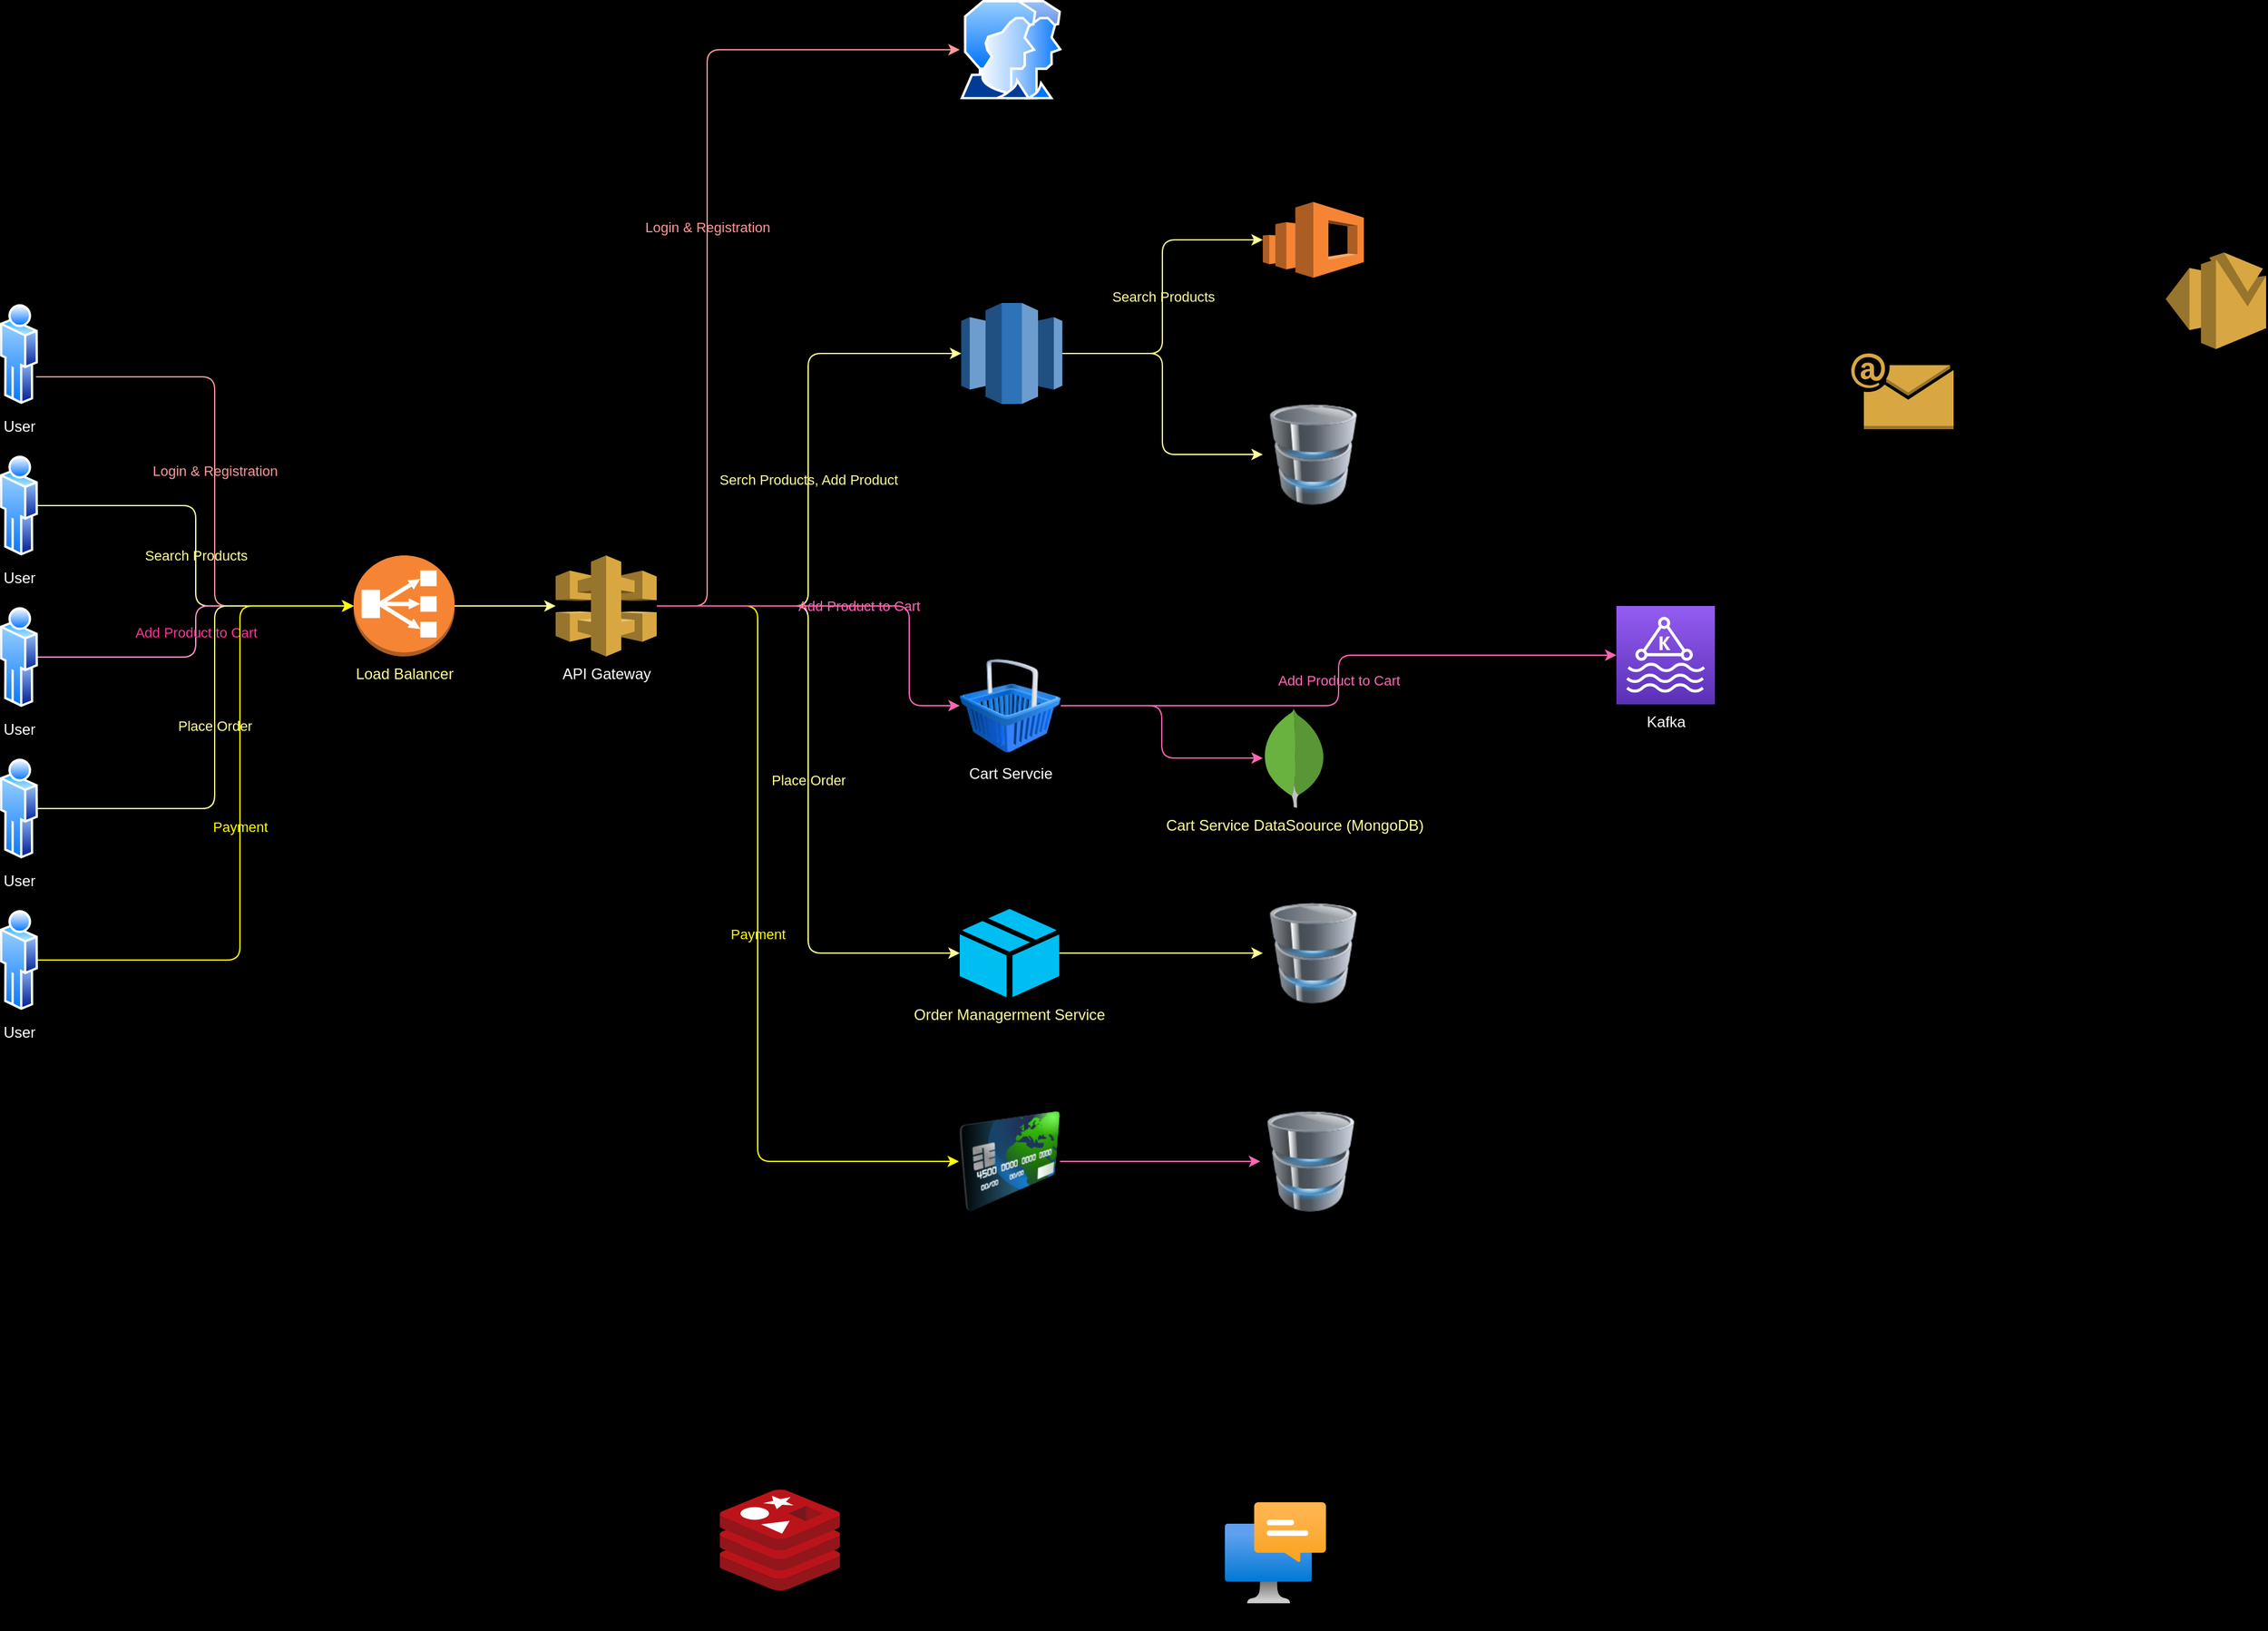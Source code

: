 <mxfile>
    <diagram id="8pjq1kX_kkjUbbWB-bO0" name="Page-1">
        <mxGraphModel dx="2238" dy="1412" grid="0" gridSize="10" guides="1" tooltips="1" connect="1" arrows="1" fold="1" page="0" pageScale="1" pageWidth="850" pageHeight="1100" background="#000000" math="0" shadow="0">
            <root>
                <mxCell id="0"/>
                <mxCell id="1" parent="0"/>
                <mxCell id="28" value="Search Products" style="edgeStyle=elbowEdgeStyle;html=1;entryX=0;entryY=0.5;entryDx=0;entryDy=0;entryPerimeter=0;fontColor=#FFFF99;labelBackgroundColor=none;strokeColor=#FFFF99;" parent="1" source="2" target="11" edge="1">
                    <mxGeometry relative="1" as="geometry"/>
                </mxCell>
                <mxCell id="32" value="" style="edgeStyle=elbowEdgeStyle;html=1;fontColor=#FFFF99;labelBackgroundColor=none;strokeColor=#FFFF99;" parent="1" source="2" target="9" edge="1">
                    <mxGeometry relative="1" as="geometry"/>
                </mxCell>
                <mxCell id="2" value="Product Catalog Service" style="outlineConnect=0;dashed=0;verticalLabelPosition=bottom;verticalAlign=top;align=center;html=1;shape=mxgraph.aws3.redshift;fillColor=#2E73B8;gradientColor=none;" parent="1" vertex="1">
                    <mxGeometry x="321.24" y="200" width="80" height="80" as="geometry"/>
                </mxCell>
                <mxCell id="67" value="Email Verifcation Secret, Welcome Email" style="edgeStyle=elbowEdgeStyle;html=1;labelBackgroundColor=none;" edge="1" parent="1" source="3" target="14">
                    <mxGeometry relative="1" as="geometry">
                        <Array as="points">
                            <mxPoint x="790" y="250"/>
                        </Array>
                    </mxGeometry>
                </mxCell>
                <mxCell id="3" value="User Management Service" style="aspect=fixed;perimeter=ellipsePerimeter;html=1;align=center;shadow=0;dashed=0;spacingTop=3;image;image=img/lib/active_directory/user_accounts.svg;labelBackgroundColor=none;" parent="1" vertex="1">
                    <mxGeometry x="320" y="-40" width="81.24" height="78.8" as="geometry"/>
                </mxCell>
                <mxCell id="56" style="edgeStyle=elbowEdgeStyle;html=1;labelBackgroundColor=none;strokeColor=#FF66B3;fontColor=#FF66B3;" parent="1" source="7" target="57" edge="1">
                    <mxGeometry relative="1" as="geometry">
                        <mxPoint x="490" y="970" as="targetPoint"/>
                    </mxGeometry>
                </mxCell>
                <mxCell id="7" value="Payment Service" style="image;html=1;image=img/lib/clip_art/finance/Credit_Card_128x128.png;labelBackgroundColor=none;" parent="1" vertex="1">
                    <mxGeometry x="319.38" y="840" width="80" height="80" as="geometry"/>
                </mxCell>
                <mxCell id="8" value="Notification&lt;br&gt;" style="aspect=fixed;html=1;points=[];align=center;image;fontSize=12;image=img/lib/azure2/other/Windows_Notification_Services.svg;labelBackgroundColor=none;" parent="1" vertex="1">
                    <mxGeometry x="530" y="1150" width="80" height="80" as="geometry"/>
                </mxCell>
                <mxCell id="9" value="Product Service DataSource (MySql)" style="image;html=1;image=img/lib/clip_art/computers/Database_128x128.png;labelBackgroundColor=none;" parent="1" vertex="1">
                    <mxGeometry x="560" y="280" width="80" height="80" as="geometry"/>
                </mxCell>
                <mxCell id="10" value="Redis" style="sketch=0;aspect=fixed;html=1;points=[];align=center;image;fontSize=12;image=img/lib/mscae/Cache_Redis_Product.svg;labelBackgroundColor=none;" parent="1" vertex="1">
                    <mxGeometry x="130" y="1140" width="95.23" height="80" as="geometry"/>
                </mxCell>
                <mxCell id="11" value="Elastic Search" style="outlineConnect=0;dashed=0;verticalLabelPosition=bottom;verticalAlign=top;align=center;html=1;shape=mxgraph.aws3.elasticsearch_service;fillColor=#F58534;gradientColor=none;" parent="1" vertex="1">
                    <mxGeometry x="560" y="120" width="80" height="60" as="geometry"/>
                </mxCell>
                <mxCell id="69" value="Emails" style="edgeStyle=elbowEdgeStyle;html=1;labelBackgroundColor=none;" edge="1" parent="1" source="14" target="65">
                    <mxGeometry relative="1" as="geometry"/>
                </mxCell>
                <mxCell id="14" value="Kafka" style="sketch=0;points=[[0,0,0],[0.25,0,0],[0.5,0,0],[0.75,0,0],[1,0,0],[0,1,0],[0.25,1,0],[0.5,1,0],[0.75,1,0],[1,1,0],[0,0.25,0],[0,0.5,0],[0,0.75,0],[1,0.25,0],[1,0.5,0],[1,0.75,0]];outlineConnect=0;fontColor=#FFFFFF;gradientColor=#945DF2;gradientDirection=north;fillColor=#5A30B5;strokeColor=#ffffff;dashed=0;verticalLabelPosition=bottom;verticalAlign=top;align=center;html=1;fontSize=12;fontStyle=0;aspect=fixed;shape=mxgraph.aws4.resourceIcon;resIcon=mxgraph.aws4.managed_streaming_for_kafka;" parent="1" vertex="1">
                    <mxGeometry x="840" y="440" width="78" height="78" as="geometry"/>
                </mxCell>
                <mxCell id="17" value="Login &amp;amp; Registration" style="edgeStyle=elbowEdgeStyle;html=1;fontColor=#FF9999;exitX=1;exitY=0.75;exitDx=0;exitDy=0;labelBackgroundColor=none;strokeColor=#FF9999;" parent="1" source="16" target="38" edge="1">
                    <mxGeometry relative="1" as="geometry">
                        <mxPoint x="-249.0" y="439.46" as="sourcePoint"/>
                        <mxPoint x="1" y="439.929" as="targetPoint"/>
                        <Array as="points">
                            <mxPoint x="-270" y="350"/>
                        </Array>
                    </mxGeometry>
                </mxCell>
                <mxCell id="16" value="User" style="aspect=fixed;perimeter=ellipsePerimeter;html=1;align=center;shadow=0;dashed=0;spacingTop=3;image;image=img/lib/active_directory/user.svg;fontColor=#FFFFFF;labelBackgroundColor=none;" parent="1" vertex="1">
                    <mxGeometry x="-440" y="200" width="30" height="81.08" as="geometry"/>
                </mxCell>
                <mxCell id="19" value="Login &amp;amp; Registration" style="edgeStyle=elbowEdgeStyle;html=1;fontColor=#FF9999;labelBackgroundColor=none;strokeColor=#FF9999;" parent="1" source="18" target="3" edge="1">
                    <mxGeometry relative="1" as="geometry">
                        <mxPoint x="240" as="targetPoint"/>
                        <Array as="points">
                            <mxPoint x="120" y="220"/>
                        </Array>
                    </mxGeometry>
                </mxCell>
                <mxCell id="26" value="Serch Products, Add Product" style="edgeStyle=elbowEdgeStyle;html=1;fontColor=#FFFF99;labelBackgroundColor=none;strokeColor=#FFFF99;" parent="1" source="18" target="2" edge="1">
                    <mxGeometry relative="1" as="geometry">
                        <mxPoint x="240" y="240" as="targetPoint"/>
                        <Array as="points">
                            <mxPoint x="200" y="320"/>
                        </Array>
                    </mxGeometry>
                </mxCell>
                <mxCell id="51" value="Place Order" style="edgeStyle=elbowEdgeStyle;html=1;labelBackgroundColor=none;strokeColor=#FFFF99;fontColor=#FFFF99;" parent="1" source="18" target="42" edge="1">
                    <mxGeometry relative="1" as="geometry"/>
                </mxCell>
                <mxCell id="55" value="Payment" style="edgeStyle=elbowEdgeStyle;html=1;labelBackgroundColor=none;strokeColor=#FFFF00;fontColor=#FFFF00;" parent="1" source="18" target="7" edge="1">
                    <mxGeometry relative="1" as="geometry">
                        <Array as="points">
                            <mxPoint x="160" y="660"/>
                        </Array>
                    </mxGeometry>
                </mxCell>
                <mxCell id="63" value="Add Product to Cart" style="edgeStyle=elbowEdgeStyle;html=1;labelBackgroundColor=none;strokeColor=#FF66B3;fontColor=#FF66B3;" parent="1" source="18" target="33" edge="1">
                    <mxGeometry relative="1" as="geometry">
                        <Array as="points">
                            <mxPoint x="280" y="440"/>
                        </Array>
                    </mxGeometry>
                </mxCell>
                <mxCell id="18" value="API Gateway" style="outlineConnect=0;dashed=0;verticalLabelPosition=bottom;verticalAlign=top;align=center;html=1;shape=mxgraph.aws3.api_gateway;fillColor=#D9A741;gradientColor=none;fontColor=#FFFFFF;" parent="1" vertex="1">
                    <mxGeometry y="400" width="80" height="80" as="geometry"/>
                </mxCell>
                <mxCell id="23" value="Search Products" style="edgeStyle=elbowEdgeStyle;html=1;fontColor=#FFFF99;labelBackgroundColor=none;strokeColor=#FFFF99;" parent="1" source="22" target="38" edge="1">
                    <mxGeometry relative="1" as="geometry"/>
                </mxCell>
                <mxCell id="22" value="User" style="aspect=fixed;perimeter=ellipsePerimeter;html=1;align=center;shadow=0;dashed=0;spacingTop=3;image;image=img/lib/active_directory/user.svg;fontColor=#FFFFFF;labelBackgroundColor=none;" parent="1" vertex="1">
                    <mxGeometry x="-440" y="320" width="30" height="81.08" as="geometry"/>
                </mxCell>
                <mxCell id="30" value="Add Product to Cart" style="edgeStyle=elbowEdgeStyle;html=1;fontColor=#FF3399;labelBackgroundColor=none;strokeColor=#FF99CC;" parent="1" source="29" target="38" edge="1">
                    <mxGeometry x="-0.001" relative="1" as="geometry">
                        <mxPoint x="-240" y="440" as="targetPoint"/>
                        <Array as="points"/>
                        <mxPoint as="offset"/>
                    </mxGeometry>
                </mxCell>
                <mxCell id="29" value="User" style="aspect=fixed;perimeter=ellipsePerimeter;html=1;align=center;shadow=0;dashed=0;spacingTop=3;image;image=img/lib/active_directory/user.svg;fontColor=#FFFFFF;labelBackgroundColor=none;" parent="1" vertex="1">
                    <mxGeometry x="-440" y="440" width="30" height="81.08" as="geometry"/>
                </mxCell>
                <mxCell id="37" value="Add Product to Cart" style="edgeStyle=elbowEdgeStyle;html=1;fontColor=#FF66B3;labelBackgroundColor=none;strokeColor=#FF66B3;" parent="1" source="33" target="14" edge="1">
                    <mxGeometry relative="1" as="geometry"/>
                </mxCell>
                <mxCell id="46" style="edgeStyle=elbowEdgeStyle;html=1;labelBackgroundColor=none;strokeColor=#FF66B3;fontColor=#FF66B3;" parent="1" source="33" target="45" edge="1">
                    <mxGeometry relative="1" as="geometry"/>
                </mxCell>
                <mxCell id="33" value="Cart Servcie" style="image;html=1;image=img/lib/clip_art/finance/Shopping_Cart_128x128.png;fontColor=#FFFFFF;labelBackgroundColor=none;" parent="1" vertex="1">
                    <mxGeometry x="320.0" y="479" width="80" height="80" as="geometry"/>
                </mxCell>
                <mxCell id="40" style="edgeStyle=elbowEdgeStyle;html=1;labelBackgroundColor=none;strokeColor=#FFFF99;fontColor=#FFFF99;" parent="1" source="38" target="18" edge="1">
                    <mxGeometry relative="1" as="geometry"/>
                </mxCell>
                <mxCell id="38" value="Load Balancer" style="outlineConnect=0;dashed=0;verticalLabelPosition=bottom;verticalAlign=top;align=center;html=1;shape=mxgraph.aws3.classic_load_balancer;fillColor=#F58534;gradientColor=none;labelBackgroundColor=none;fontColor=#FFFF99;" parent="1" vertex="1">
                    <mxGeometry x="-160" y="400" width="80" height="80" as="geometry"/>
                </mxCell>
                <mxCell id="53" style="edgeStyle=elbowEdgeStyle;html=1;labelBackgroundColor=none;strokeColor=#FFFF99;fontColor=#FFFF99;" parent="1" source="42" target="52" edge="1">
                    <mxGeometry relative="1" as="geometry"/>
                </mxCell>
                <mxCell id="42" value="Order Managerment Service" style="verticalLabelPosition=bottom;html=1;verticalAlign=top;align=center;strokeColor=none;fillColor=#00BEF2;shape=mxgraph.azure.cloud_service_package_file;labelBackgroundColor=none;fontColor=#FFFF99;" parent="1" vertex="1">
                    <mxGeometry x="320" y="680" width="78.76" height="70" as="geometry"/>
                </mxCell>
                <mxCell id="45" value="Cart Service DataSoource (MongoDB)" style="dashed=0;outlineConnect=0;html=1;align=center;labelPosition=center;verticalLabelPosition=bottom;verticalAlign=top;shape=mxgraph.weblogos.mongodb;labelBackgroundColor=none;fontColor=#FFFF99;" parent="1" vertex="1">
                    <mxGeometry x="560" y="521.08" width="50" height="78.92" as="geometry"/>
                </mxCell>
                <mxCell id="50" value="Place Order" style="edgeStyle=elbowEdgeStyle;html=1;labelBackgroundColor=none;strokeColor=#FFFF99;fontColor=#FFFF99;" parent="1" source="49" target="38" edge="1">
                    <mxGeometry relative="1" as="geometry">
                        <Array as="points">
                            <mxPoint x="-270" y="520"/>
                        </Array>
                    </mxGeometry>
                </mxCell>
                <mxCell id="49" value="User" style="aspect=fixed;perimeter=ellipsePerimeter;html=1;align=center;shadow=0;dashed=0;spacingTop=3;image;image=img/lib/active_directory/user.svg;fontColor=#FFFFFF;labelBackgroundColor=none;" parent="1" vertex="1">
                    <mxGeometry x="-440" y="560" width="30" height="81.08" as="geometry"/>
                </mxCell>
                <mxCell id="52" value="Order Management Service DataSource (MySql)" style="image;html=1;image=img/lib/clip_art/computers/Database_128x128.png;labelBackgroundColor=none;" parent="1" vertex="1">
                    <mxGeometry x="560" y="675" width="80" height="80" as="geometry"/>
                </mxCell>
                <mxCell id="57" value="Payment Service DataSource (MySql)" style="image;html=1;image=img/lib/clip_art/computers/Database_128x128.png;labelBackgroundColor=none;" parent="1" vertex="1">
                    <mxGeometry x="558" y="840" width="80" height="80" as="geometry"/>
                </mxCell>
                <mxCell id="60" value="Payment" style="edgeStyle=elbowEdgeStyle;html=1;labelBackgroundColor=none;strokeColor=#FFFF00;fontColor=#FFFF00;" parent="1" source="59" target="38" edge="1">
                    <mxGeometry relative="1" as="geometry">
                        <Array as="points">
                            <mxPoint x="-250" y="580"/>
                        </Array>
                    </mxGeometry>
                </mxCell>
                <mxCell id="59" value="User" style="aspect=fixed;perimeter=ellipsePerimeter;html=1;align=center;shadow=0;dashed=0;spacingTop=3;image;image=img/lib/active_directory/user.svg;fontColor=#FFFFFF;labelBackgroundColor=none;" parent="1" vertex="1">
                    <mxGeometry x="-440" y="680" width="30" height="81.08" as="geometry"/>
                </mxCell>
                <mxCell id="73" value="Emails" style="edgeStyle=elbowEdgeStyle;html=1;labelBackgroundColor=none;" edge="1" parent="1" source="65" target="70">
                    <mxGeometry relative="1" as="geometry"/>
                </mxCell>
                <mxCell id="65" value="Email Service" style="outlineConnect=0;dashed=0;verticalLabelPosition=bottom;verticalAlign=top;align=center;html=1;shape=mxgraph.aws3.email;fillColor=#D9A741;gradientColor=none;" vertex="1" parent="1">
                    <mxGeometry x="1026" y="240" width="81" height="60" as="geometry"/>
                </mxCell>
                <mxCell id="70" value="AWS SES" style="outlineConnect=0;dashed=0;verticalLabelPosition=bottom;verticalAlign=top;align=center;html=1;shape=mxgraph.aws3.ses;fillColor=#D9A741;gradientColor=none;" vertex="1" parent="1">
                    <mxGeometry x="1275" y="160" width="79.5" height="76.5" as="geometry"/>
                </mxCell>
            </root>
        </mxGraphModel>
    </diagram>
</mxfile>